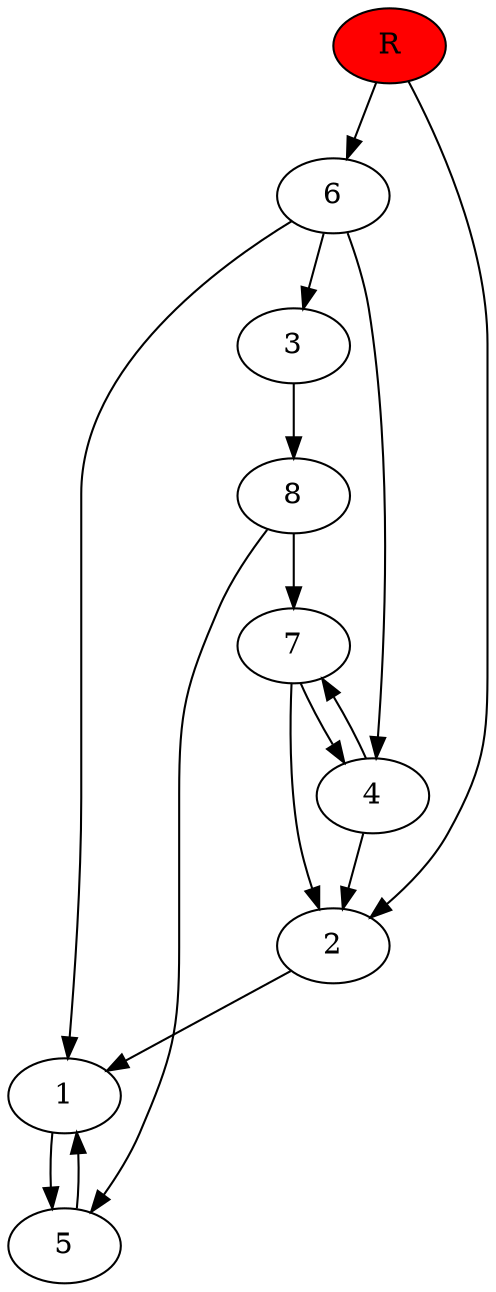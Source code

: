 digraph prb12164 {
	1
	2
	3
	4
	5
	6
	7
	8
	R [fillcolor="#ff0000" style=filled]
	1 -> 5
	2 -> 1
	3 -> 8
	4 -> 2
	4 -> 7
	5 -> 1
	6 -> 1
	6 -> 3
	6 -> 4
	7 -> 2
	7 -> 4
	8 -> 5
	8 -> 7
	R -> 2
	R -> 6
}
